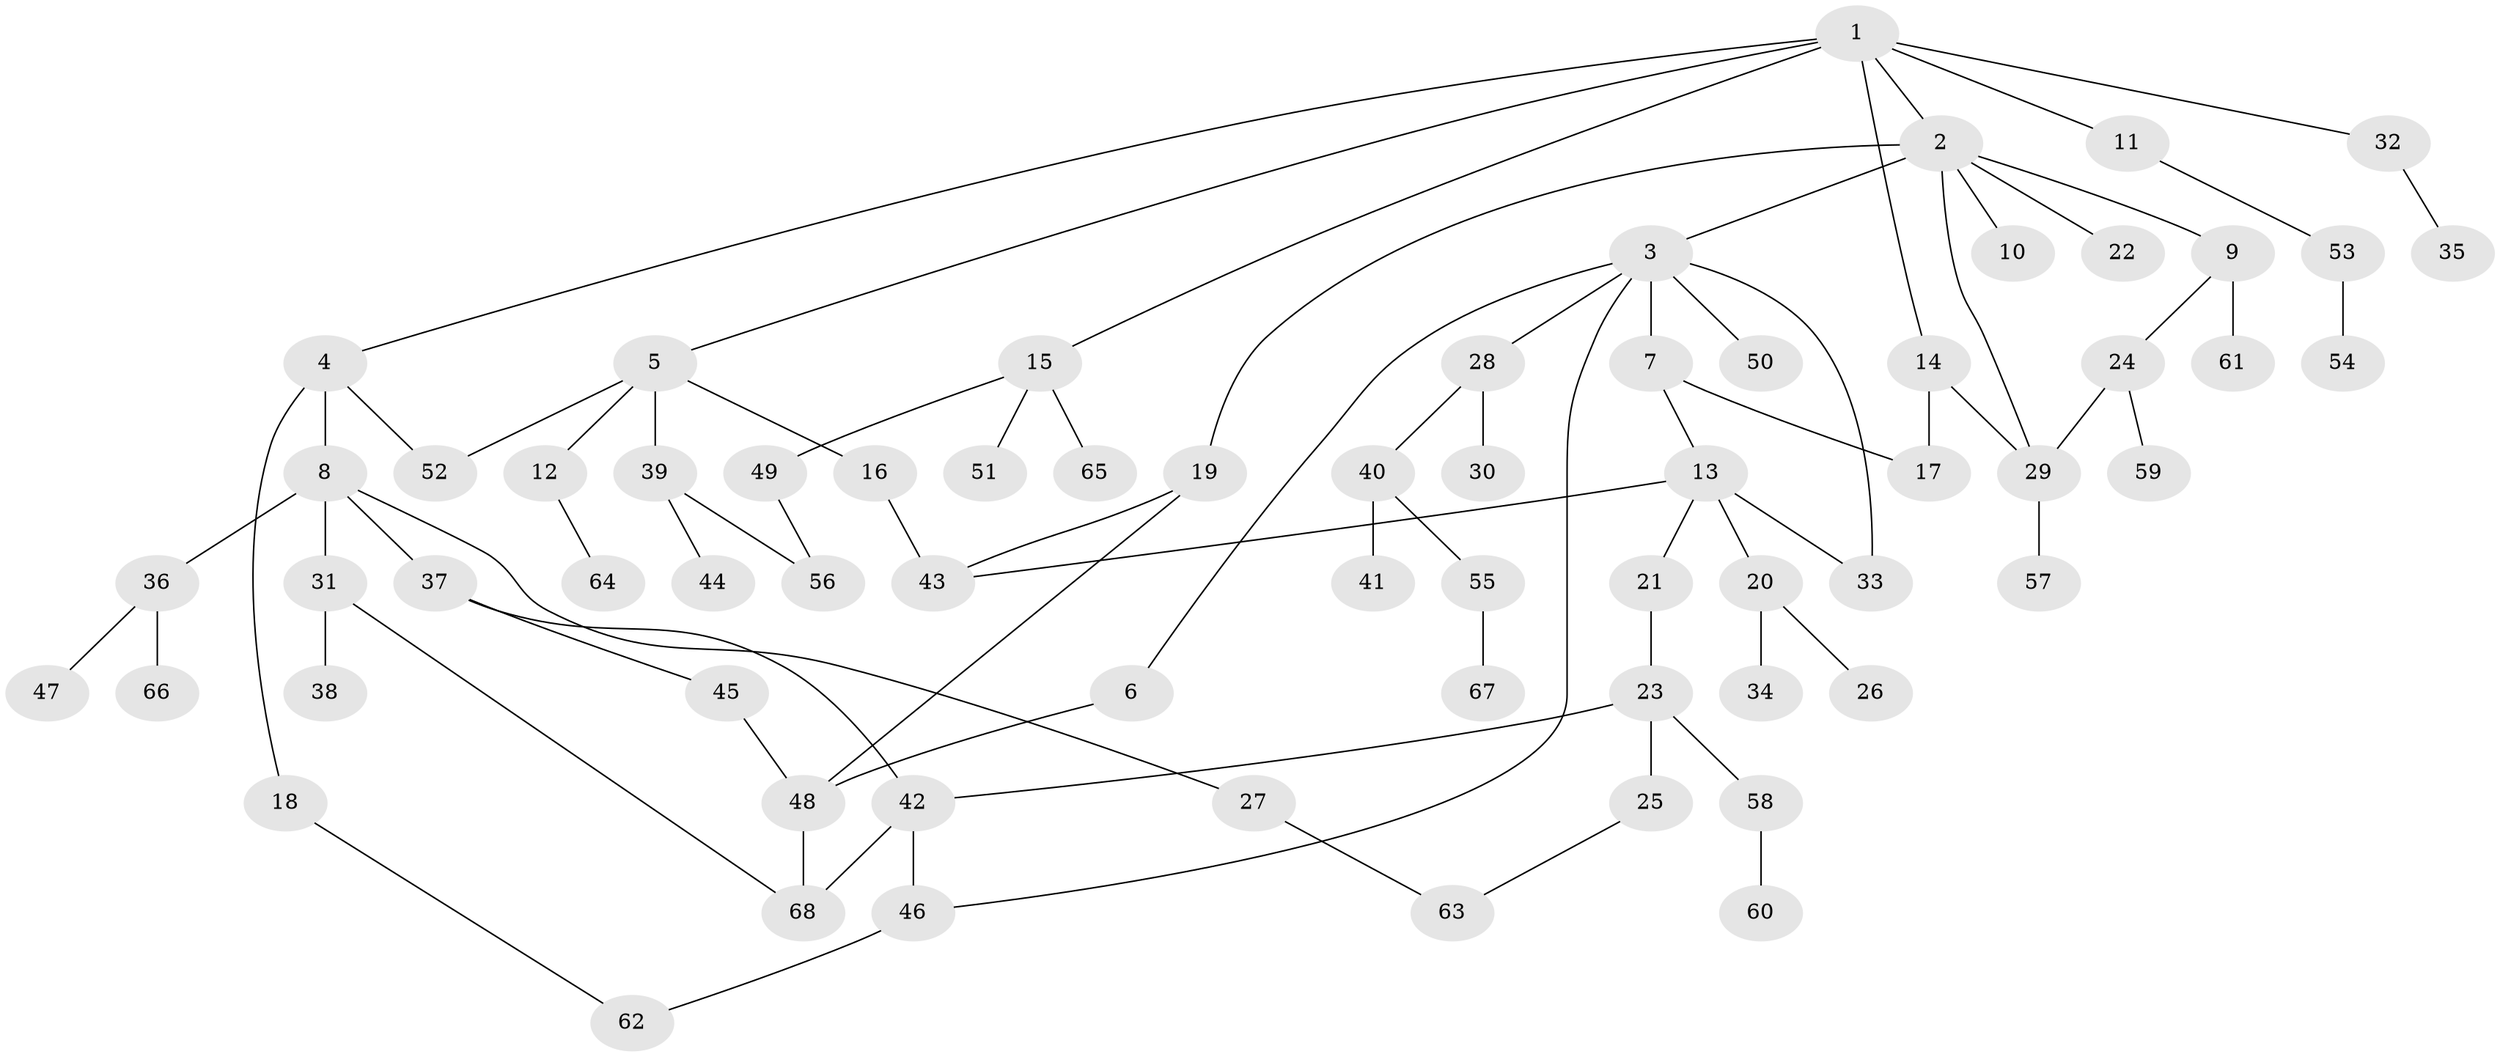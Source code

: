 // original degree distribution, {8: 0.015267175572519083, 4: 0.08396946564885496, 5: 0.03816793893129771, 7: 0.007633587786259542, 3: 0.183206106870229, 2: 0.2824427480916031, 1: 0.3816793893129771, 6: 0.007633587786259542}
// Generated by graph-tools (version 1.1) at 2025/34/03/09/25 02:34:05]
// undirected, 68 vertices, 83 edges
graph export_dot {
graph [start="1"]
  node [color=gray90,style=filled];
  1;
  2;
  3;
  4;
  5;
  6;
  7;
  8;
  9;
  10;
  11;
  12;
  13;
  14;
  15;
  16;
  17;
  18;
  19;
  20;
  21;
  22;
  23;
  24;
  25;
  26;
  27;
  28;
  29;
  30;
  31;
  32;
  33;
  34;
  35;
  36;
  37;
  38;
  39;
  40;
  41;
  42;
  43;
  44;
  45;
  46;
  47;
  48;
  49;
  50;
  51;
  52;
  53;
  54;
  55;
  56;
  57;
  58;
  59;
  60;
  61;
  62;
  63;
  64;
  65;
  66;
  67;
  68;
  1 -- 2 [weight=1.0];
  1 -- 4 [weight=1.0];
  1 -- 5 [weight=1.0];
  1 -- 11 [weight=1.0];
  1 -- 14 [weight=1.0];
  1 -- 15 [weight=1.0];
  1 -- 32 [weight=1.0];
  2 -- 3 [weight=1.0];
  2 -- 9 [weight=1.0];
  2 -- 10 [weight=1.0];
  2 -- 19 [weight=1.0];
  2 -- 22 [weight=1.0];
  2 -- 29 [weight=1.0];
  3 -- 6 [weight=1.0];
  3 -- 7 [weight=1.0];
  3 -- 28 [weight=1.0];
  3 -- 33 [weight=1.0];
  3 -- 46 [weight=1.0];
  3 -- 50 [weight=1.0];
  4 -- 8 [weight=3.0];
  4 -- 18 [weight=1.0];
  4 -- 52 [weight=1.0];
  5 -- 12 [weight=1.0];
  5 -- 16 [weight=1.0];
  5 -- 39 [weight=1.0];
  5 -- 52 [weight=1.0];
  6 -- 48 [weight=1.0];
  7 -- 13 [weight=1.0];
  7 -- 17 [weight=1.0];
  8 -- 27 [weight=1.0];
  8 -- 31 [weight=1.0];
  8 -- 36 [weight=1.0];
  8 -- 37 [weight=1.0];
  9 -- 24 [weight=1.0];
  9 -- 61 [weight=1.0];
  11 -- 53 [weight=1.0];
  12 -- 64 [weight=1.0];
  13 -- 20 [weight=1.0];
  13 -- 21 [weight=1.0];
  13 -- 33 [weight=2.0];
  13 -- 43 [weight=1.0];
  14 -- 17 [weight=1.0];
  14 -- 29 [weight=1.0];
  15 -- 49 [weight=1.0];
  15 -- 51 [weight=1.0];
  15 -- 65 [weight=1.0];
  16 -- 43 [weight=1.0];
  18 -- 62 [weight=1.0];
  19 -- 43 [weight=1.0];
  19 -- 48 [weight=1.0];
  20 -- 26 [weight=1.0];
  20 -- 34 [weight=1.0];
  21 -- 23 [weight=2.0];
  23 -- 25 [weight=1.0];
  23 -- 42 [weight=1.0];
  23 -- 58 [weight=1.0];
  24 -- 29 [weight=1.0];
  24 -- 59 [weight=1.0];
  25 -- 63 [weight=1.0];
  27 -- 63 [weight=1.0];
  28 -- 30 [weight=1.0];
  28 -- 40 [weight=1.0];
  29 -- 57 [weight=1.0];
  31 -- 38 [weight=1.0];
  31 -- 68 [weight=1.0];
  32 -- 35 [weight=1.0];
  36 -- 47 [weight=1.0];
  36 -- 66 [weight=1.0];
  37 -- 42 [weight=1.0];
  37 -- 45 [weight=1.0];
  39 -- 44 [weight=1.0];
  39 -- 56 [weight=1.0];
  40 -- 41 [weight=1.0];
  40 -- 55 [weight=2.0];
  42 -- 46 [weight=1.0];
  42 -- 68 [weight=1.0];
  45 -- 48 [weight=1.0];
  46 -- 62 [weight=1.0];
  48 -- 68 [weight=1.0];
  49 -- 56 [weight=1.0];
  53 -- 54 [weight=1.0];
  55 -- 67 [weight=1.0];
  58 -- 60 [weight=1.0];
}
